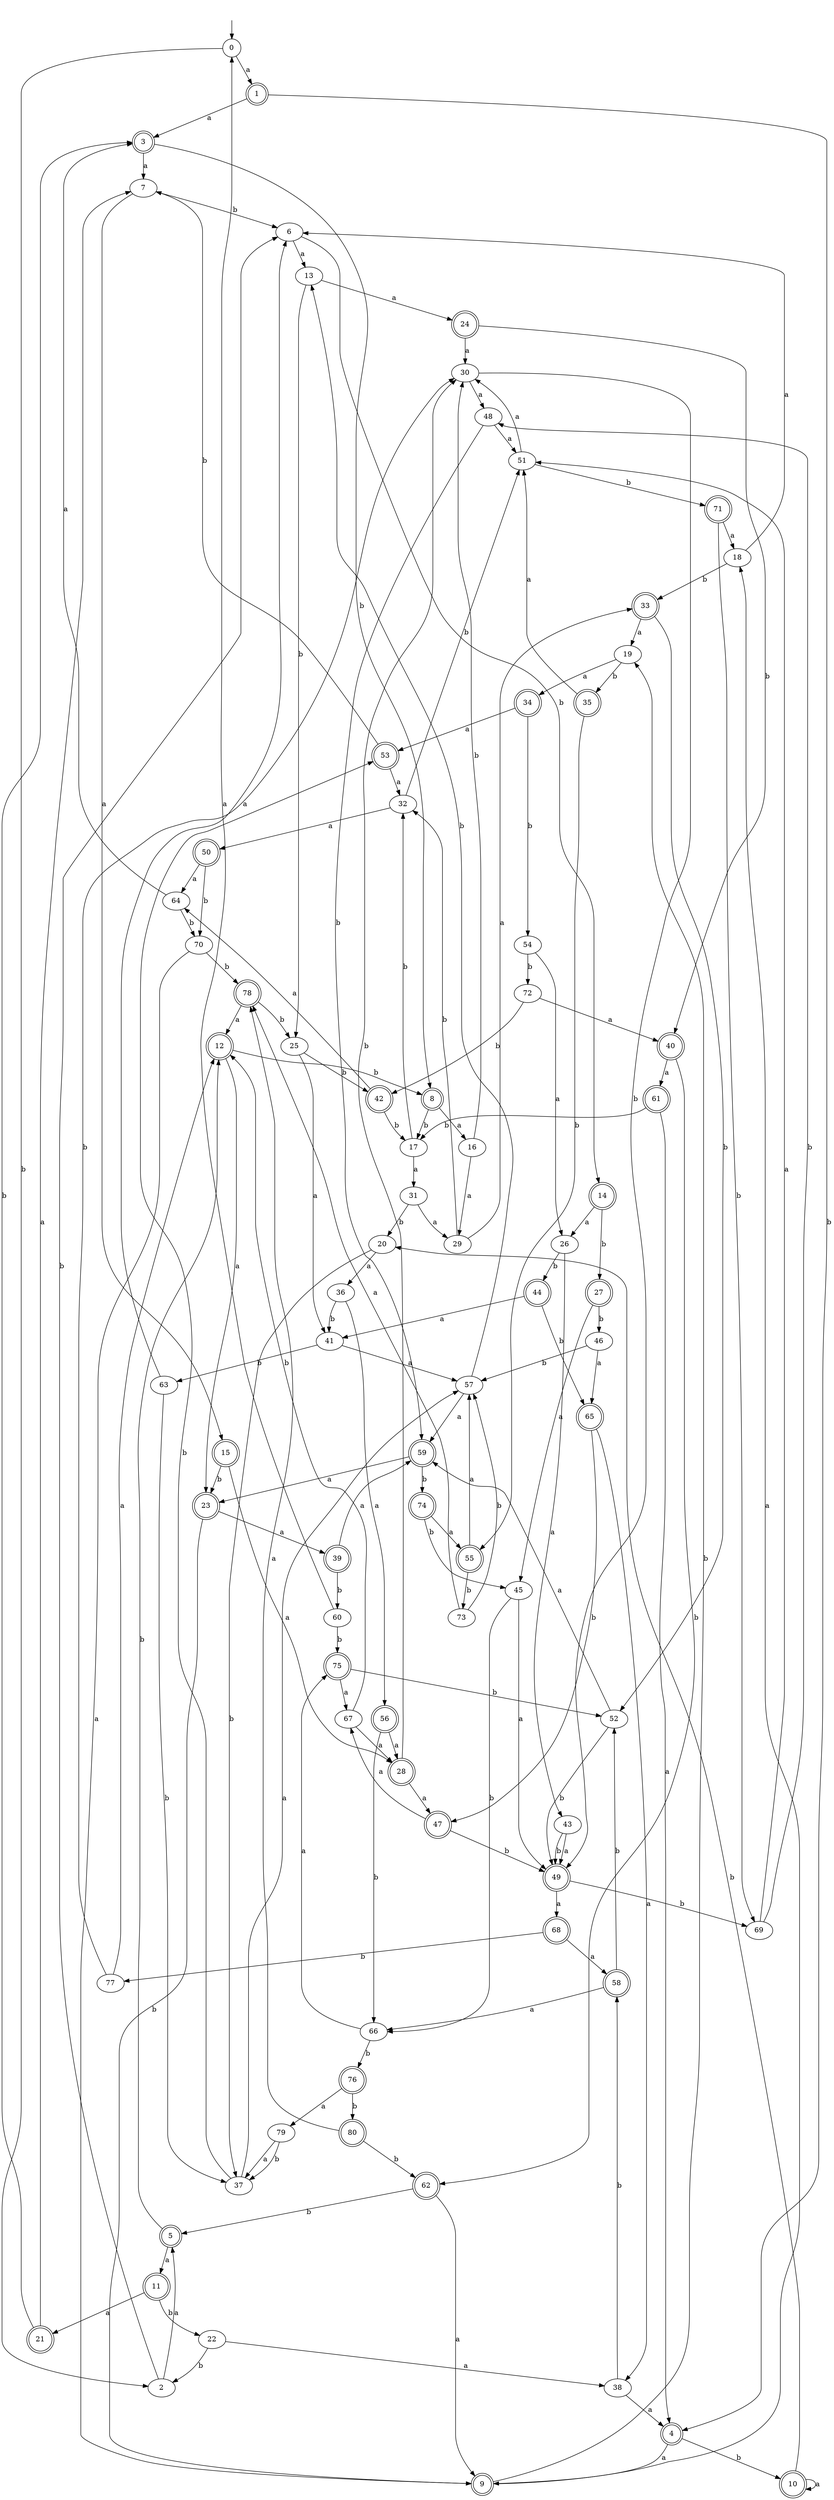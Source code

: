 digraph RandomDFA {
  __start0 [label="", shape=none];
  __start0 -> 0 [label=""];
  0 [shape=circle]
  0 -> 1 [label="a"]
  0 -> 2 [label="b"]
  1 [shape=doublecircle]
  1 -> 3 [label="a"]
  1 -> 4 [label="b"]
  2
  2 -> 5 [label="a"]
  2 -> 6 [label="b"]
  3 [shape=doublecircle]
  3 -> 7 [label="a"]
  3 -> 8 [label="b"]
  4 [shape=doublecircle]
  4 -> 9 [label="a"]
  4 -> 10 [label="b"]
  5 [shape=doublecircle]
  5 -> 11 [label="a"]
  5 -> 12 [label="b"]
  6
  6 -> 13 [label="a"]
  6 -> 14 [label="b"]
  7
  7 -> 15 [label="a"]
  7 -> 6 [label="b"]
  8 [shape=doublecircle]
  8 -> 16 [label="a"]
  8 -> 17 [label="b"]
  9 [shape=doublecircle]
  9 -> 18 [label="a"]
  9 -> 19 [label="b"]
  10 [shape=doublecircle]
  10 -> 10 [label="a"]
  10 -> 20 [label="b"]
  11 [shape=doublecircle]
  11 -> 21 [label="a"]
  11 -> 22 [label="b"]
  12 [shape=doublecircle]
  12 -> 23 [label="a"]
  12 -> 8 [label="b"]
  13
  13 -> 24 [label="a"]
  13 -> 25 [label="b"]
  14 [shape=doublecircle]
  14 -> 26 [label="a"]
  14 -> 27 [label="b"]
  15 [shape=doublecircle]
  15 -> 28 [label="a"]
  15 -> 23 [label="b"]
  16
  16 -> 29 [label="a"]
  16 -> 30 [label="b"]
  17
  17 -> 31 [label="a"]
  17 -> 32 [label="b"]
  18
  18 -> 6 [label="a"]
  18 -> 33 [label="b"]
  19
  19 -> 34 [label="a"]
  19 -> 35 [label="b"]
  20
  20 -> 36 [label="a"]
  20 -> 37 [label="b"]
  21 [shape=doublecircle]
  21 -> 7 [label="a"]
  21 -> 3 [label="b"]
  22
  22 -> 38 [label="a"]
  22 -> 2 [label="b"]
  23 [shape=doublecircle]
  23 -> 39 [label="a"]
  23 -> 9 [label="b"]
  24 [shape=doublecircle]
  24 -> 30 [label="a"]
  24 -> 40 [label="b"]
  25
  25 -> 41 [label="a"]
  25 -> 42 [label="b"]
  26
  26 -> 43 [label="a"]
  26 -> 44 [label="b"]
  27 [shape=doublecircle]
  27 -> 45 [label="a"]
  27 -> 46 [label="b"]
  28 [shape=doublecircle]
  28 -> 47 [label="a"]
  28 -> 30 [label="b"]
  29
  29 -> 33 [label="a"]
  29 -> 32 [label="b"]
  30
  30 -> 48 [label="a"]
  30 -> 49 [label="b"]
  31
  31 -> 29 [label="a"]
  31 -> 20 [label="b"]
  32
  32 -> 50 [label="a"]
  32 -> 51 [label="b"]
  33 [shape=doublecircle]
  33 -> 19 [label="a"]
  33 -> 52 [label="b"]
  34 [shape=doublecircle]
  34 -> 53 [label="a"]
  34 -> 54 [label="b"]
  35 [shape=doublecircle]
  35 -> 51 [label="a"]
  35 -> 55 [label="b"]
  36
  36 -> 56 [label="a"]
  36 -> 41 [label="b"]
  37
  37 -> 57 [label="a"]
  37 -> 53 [label="b"]
  38
  38 -> 4 [label="a"]
  38 -> 58 [label="b"]
  39 [shape=doublecircle]
  39 -> 59 [label="a"]
  39 -> 60 [label="b"]
  40 [shape=doublecircle]
  40 -> 61 [label="a"]
  40 -> 62 [label="b"]
  41
  41 -> 57 [label="a"]
  41 -> 63 [label="b"]
  42 [shape=doublecircle]
  42 -> 64 [label="a"]
  42 -> 17 [label="b"]
  43
  43 -> 49 [label="a"]
  43 -> 49 [label="b"]
  44 [shape=doublecircle]
  44 -> 41 [label="a"]
  44 -> 65 [label="b"]
  45
  45 -> 49 [label="a"]
  45 -> 66 [label="b"]
  46
  46 -> 65 [label="a"]
  46 -> 57 [label="b"]
  47 [shape=doublecircle]
  47 -> 67 [label="a"]
  47 -> 49 [label="b"]
  48
  48 -> 51 [label="a"]
  48 -> 59 [label="b"]
  49 [shape=doublecircle]
  49 -> 68 [label="a"]
  49 -> 69 [label="b"]
  50 [shape=doublecircle]
  50 -> 64 [label="a"]
  50 -> 70 [label="b"]
  51
  51 -> 30 [label="a"]
  51 -> 71 [label="b"]
  52
  52 -> 59 [label="a"]
  52 -> 49 [label="b"]
  53 [shape=doublecircle]
  53 -> 32 [label="a"]
  53 -> 7 [label="b"]
  54
  54 -> 26 [label="a"]
  54 -> 72 [label="b"]
  55 [shape=doublecircle]
  55 -> 57 [label="a"]
  55 -> 73 [label="b"]
  56 [shape=doublecircle]
  56 -> 28 [label="a"]
  56 -> 66 [label="b"]
  57
  57 -> 59 [label="a"]
  57 -> 13 [label="b"]
  58 [shape=doublecircle]
  58 -> 66 [label="a"]
  58 -> 52 [label="b"]
  59 [shape=doublecircle]
  59 -> 23 [label="a"]
  59 -> 74 [label="b"]
  60
  60 -> 0 [label="a"]
  60 -> 75 [label="b"]
  61 [shape=doublecircle]
  61 -> 4 [label="a"]
  61 -> 17 [label="b"]
  62 [shape=doublecircle]
  62 -> 9 [label="a"]
  62 -> 5 [label="b"]
  63
  63 -> 6 [label="a"]
  63 -> 37 [label="b"]
  64
  64 -> 3 [label="a"]
  64 -> 70 [label="b"]
  65 [shape=doublecircle]
  65 -> 38 [label="a"]
  65 -> 47 [label="b"]
  66
  66 -> 75 [label="a"]
  66 -> 76 [label="b"]
  67
  67 -> 28 [label="a"]
  67 -> 12 [label="b"]
  68 [shape=doublecircle]
  68 -> 58 [label="a"]
  68 -> 77 [label="b"]
  69
  69 -> 51 [label="a"]
  69 -> 48 [label="b"]
  70
  70 -> 9 [label="a"]
  70 -> 78 [label="b"]
  71 [shape=doublecircle]
  71 -> 18 [label="a"]
  71 -> 69 [label="b"]
  72
  72 -> 40 [label="a"]
  72 -> 42 [label="b"]
  73
  73 -> 78 [label="a"]
  73 -> 57 [label="b"]
  74 [shape=doublecircle]
  74 -> 55 [label="a"]
  74 -> 45 [label="b"]
  75 [shape=doublecircle]
  75 -> 67 [label="a"]
  75 -> 52 [label="b"]
  76 [shape=doublecircle]
  76 -> 79 [label="a"]
  76 -> 80 [label="b"]
  77
  77 -> 12 [label="a"]
  77 -> 30 [label="b"]
  78 [shape=doublecircle]
  78 -> 12 [label="a"]
  78 -> 25 [label="b"]
  79
  79 -> 37 [label="a"]
  79 -> 37 [label="b"]
  80 [shape=doublecircle]
  80 -> 78 [label="a"]
  80 -> 62 [label="b"]
}
